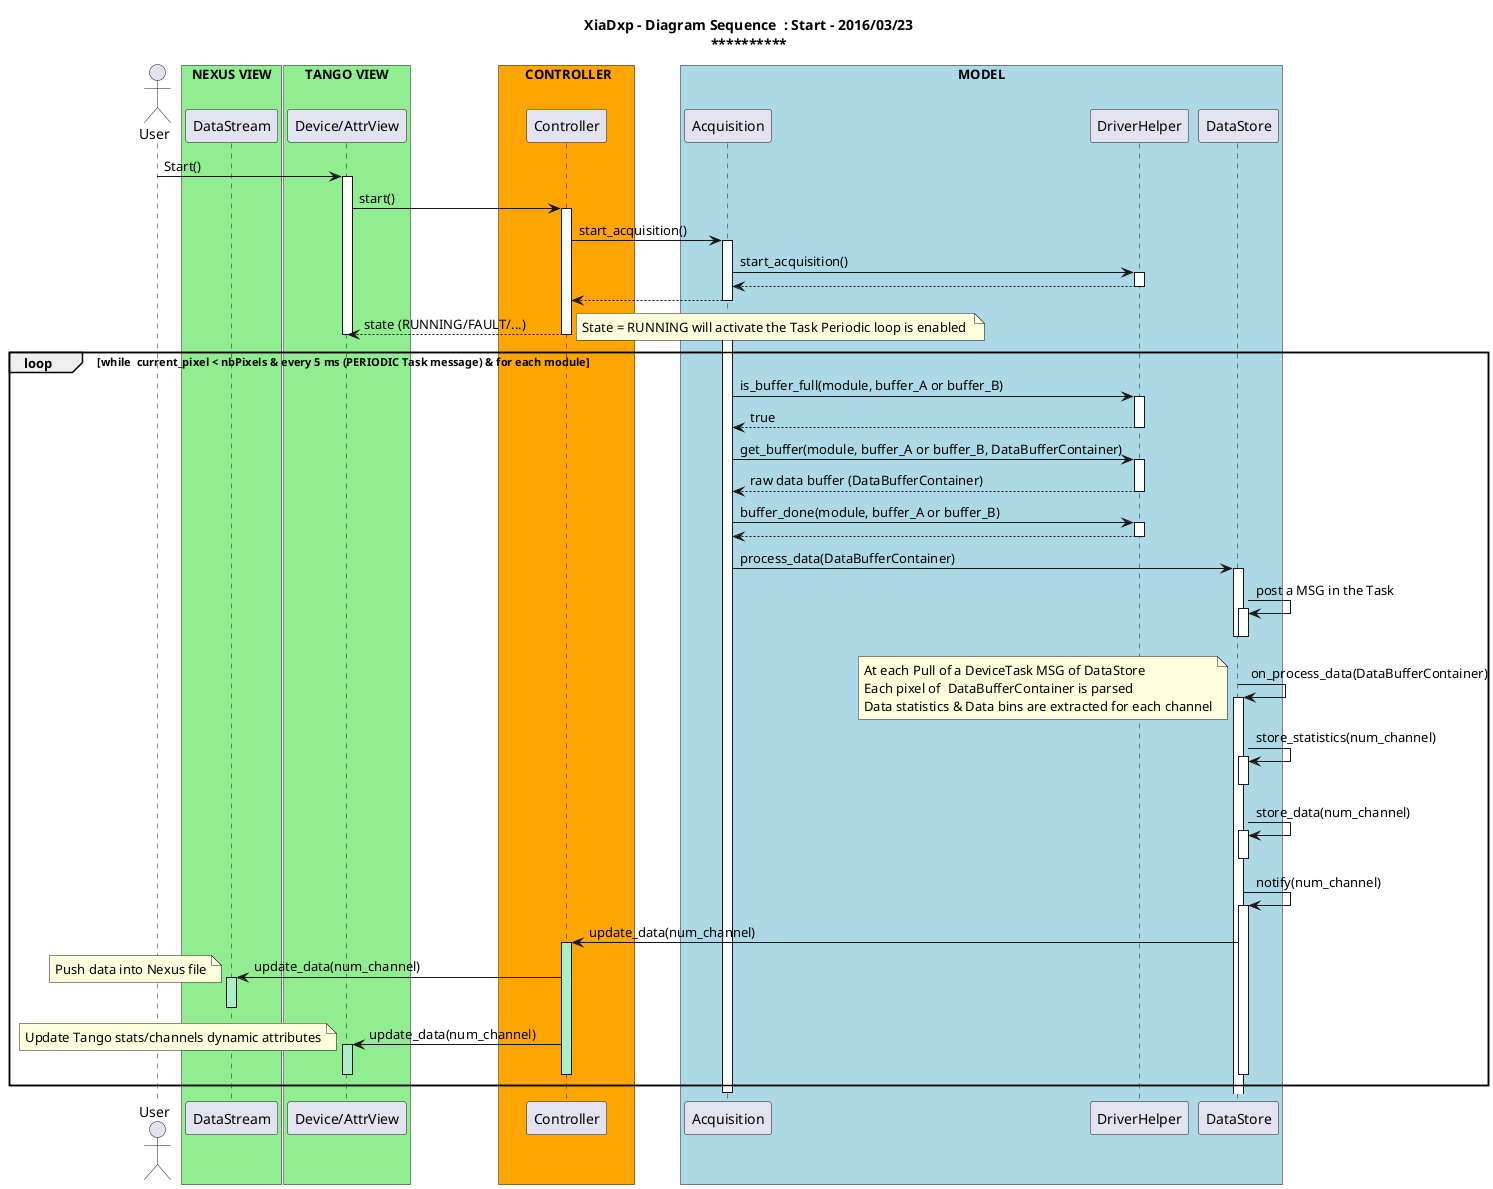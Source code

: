 @startuml

title <b>XiaDxp - Diagram Sequence  : Start - 2016/03/23</b>\n**********************************************

actor User

participant "DataStream" as Stream
box "NEXUS VIEW" #LightGreen
	participant Stream
end box

participant "Device/AttrView" as Device
box "TANGO VIEW" #LightGreen
	participant Device
end box

participant "Controller" as Ctrl
box "       CONTROLLER      " #Orange
	participant Ctrl
end box

participant "Acquisition" as Acq
participant "DriverHelper" as Driver
participant "DataStore" as Store
box "MODEL" #LightBlue
	participant Acq
	participant Driver
    participant Store
end box


User -> Device: Start()
activate Device

Device -> Ctrl: start()
activate Ctrl

Ctrl -> Acq : start_acquisition()
activate Acq

Acq -> Driver : start_acquisition()
activate Driver

Driver --> Acq 
deactivate Driver

Acq --> Ctrl
deactivate Acq

Ctrl --> Device : state (RUNNING/FAULT/...)
deactivate Ctrl
deactivate Device

note right 
            State = RUNNING will activate the Task Periodic loop is enabled 
end note

activate Acq

loop while  current_pixel < nbPixels & every 5 ms (PERIODIC Task message) & for each module
            Acq -> Driver : is_buffer_full(module, buffer_A or buffer_B)
            activate Driver
            Driver --> Acq : true
            deactivate Driver

            Acq -> Driver : get_buffer(module, buffer_A or buffer_B, DataBufferContainer)
            activate Driver
            Driver --> Acq : raw data buffer (DataBufferContainer)
            deactivate Driver

            Acq -> Driver : buffer_done(module, buffer_A or buffer_B)
            activate Driver
            Driver --> Acq
            deactivate Driver

            Acq -> Store: process_data(DataBufferContainer)
            activate Store
            Store -> Store: post a MSG in the Task
            activate Store
            deactivate Store
            deactivate Store


            Store -> Store: on_process_data(DataBufferContainer)
            activate Store
note left 
            At each Pull of a DeviceTask MSG of DataStore
            Each pixel of  DataBufferContainer is parsed
            Data statistics & Data bins are extracted for each channel
end note
            
            Store -> Store: store_statistics(num_channel)
            activate Store
            deactivate Store
            Store -> Store: store_data(num_channel)  
            activate Store
            deactivate Store
            Store -> Store : notify(num_channel)
            activate Store

            Store -> Ctrl : update_data(num_channel)
            activate Ctrl #AAEECC

            Ctrl -> Stream : update_data(num_channel)
            activate Stream #AAEECC
note left 
            Push data into Nexus file
end note
            deactivate Stream

            Ctrl -> Device : update_data(num_channel)
            activate Device #AAEECC
note left 
            Update Tango stats/channels dynamic attributes
end note
            deactivate Device
            deactivate Ctrl
            deactivate Store

        end

deactivate Acq

@enduml